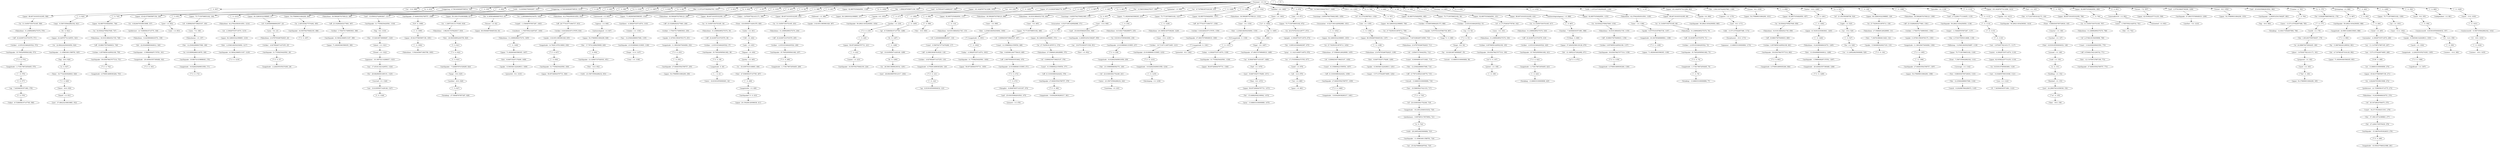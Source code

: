 strict digraph "" {
"('fukushima', 34.919136844521745, 748)";
"(';', 0, 920)";
"('fukushima', -5.5624456071883799, 1093)";
"('japan', 62.935822257731253, 508)";
"(')', 0, 577)";
"('6.9-magnitude', 0, 1336)";
"('strikes', 0.85768591428502106, 1157)";
"(',', 0, 567)";
"('mag-7.3', 0, 688)";
"('no', -13.0, 888)";
"('7.3', 0, 280)";
"('fukushima', 38.599280703768123, 248)";
"('watching', 1.0, 243)";
"('tokyo', -3.6783677821431171, 399)";
"('in', 34.930422795627649, 658)";
"('fukushima', 31.238992985275374, 418)";
"('japan', 45.821575805997156, 271)";
"('7.3-magnitude', 0, 1361)";
"('magnitutde', 1.0, 409)";
"('earthquake', -15.388781953024633, 279)";
"('bigaan', 1.0, 404)";
"('a', 0, 919)";
"('warnings', 0.60507943784621965, 370)";
"(',', 0, 650)";
"('japan', 75.77150709653182, 164)";
"('";
"('triggering', 0.73814049285708516, 744)";
"('earthquake', 23.910688461333905, 1232)";
"('earthquake', 43.560423668513167, 1218)";
"('7.3', 0, 1219)";
"('miles', 1.0, 401)";
"('a', 0, 947)";
"('.', 0, 335)";
"('the', -17.797412488259909, 649)";
"('``', 0, 850)";
"('in', 31.316507354753185, 69)";
"('earthquake', 43.560423668513167, 389)";
"('with', -5.4165082750002007, 163)";
"('japan', 88.607191935332395, 68)";
"('triggering', 0.73814049285708516, 1212)";
"(',', 0, 20)";
"('7.3', 0, 663)";
"('with', -28.249524825000606, 723)";
"('coast', -3.3222928299403591, 770)";
"('earthquake', 59.280211834256583, 965)";
"('earthquake', 47.490370709949019, 1209)";
"('";
"('fukushima', 38.599280703768123, 386)";
"('earthquake', 23.910688461333905, 1106)";
"('in', 27.702591913878713, 374)";
"('at', -2.309297535714574, 1215)";
"('earthquake', -3.5989408287170761, 341)";
"('of', 5.2404690886902507, 22)";
"('am', -5.5711570428574895, 268)";
"('evacuation', -0.52371901428582968, 1451)";
"('in', 27.702591913878713, 709)";
"('japan', 75.77150709653182, 1300)";
"('.', 0, 493)";
"('new', 1.0, 853)";
"('fukushima', 38.599280703768123, 1390)";
"('hits', -2.2548146450254904, 1000)";
"('japan', 71.492945483598305, 1190)";
"('been', -34.77324383928643, 928)";
"(',', 0, 385)";
"('hits', -9.649735207179269, 1408)";
"('off', 2.6657858505553662, 470)";
"('a', 0, 1316)";
"('fukushima', 31.238992985275374, 768)";
"('large', -9.0, 54)";
"(')', 0, 821)";
"('quake', -5.5404983020027103, 133)";
"('in', 31.316507354753185, 767)";
"('following', -5.2548146450254887, 1139)";
"('earthquake', 31.77058254420561, 839)";
"('earthquake', -3.5989408287170761, 1267)";
"('";
"('at', -13.666033100000806, 270)";
"('.magnitude', 0, 40)";
"('-', 0, 473)";
"('fukushima', 42.279424563014501, 1214)";
"('7.3', 0, 990)";
"('in', 31.316507354753185, 34)";
"('earthquake', 59.280211834256583, 1136)";
"('earthquake', 16.050794378462193, 496)";
"('earthquake', -11.458834911588781, 724)";
"('off', 12.999339387916525, 118)";
"('fukushima', 31.238992985275374, 104)";
"(';', 0, 1087)";
"('agency', 1.0, 646)";
"('.', 0, 816)";
"('7.3-magnitude', 0, 1001)";
"('newstalk1010', 1.0, 902)";
"('and', -25.630355662919541, 949)";
"('";
"('japan', 54.378699031864208, 648)";
"('a', 0, 60)";
"('flee', 0.10721073928562763, 1401)";
"('7.3', 0, 53)";
"('-', 0, 831)";
"('earthquake', 47.490370709949019, 1468)";
"('shaken', 1.0, 1104)";
"('a', 0, 644)";
"('news', -13.571157042857486, 785)";
"('japan', 71.492945483598305, 1407)";
"('announced', 1.0, 645)";
"('reutersworld', -9.3567355642862342, 1432)";
"(',', 0, 234)";
"('they', -19.0, 156)";
"('``', 0, 97)";
"('7.3', 0, 1189)";
"('--', 0, 576)";
"('-', 0, 1101)";
"('7.3', 0, 822)";
"('of', 14.137410907823, 1194)";
"('in', -1.2087316131170383, 818)";
"('japan', 37.264452580130126, 870)";
"('nuclear', 1.0, 147)";
"('reuters', -18.0, 1435)";
"(';', 0, 598)";
"('quake', -8.3945481322029813, 1201)";
"('most', 1.0, 183)";
"('earthquake', 59.280211834256583, 988)";
"('japan', 92.88575354826591, 101)";
"('-', 0, 247)";
"('5";
"('magnitude', 1.1739179672054405, 75)";
"('area', -7.0, 166)";
"('magnitude', -29.445643557390468, 342)";
"('japan', 92.88575354826591, 685)";
"('prayers', 1.0, 476)";
"('in', 9.6330147095063694, 236)";
"('prefecture', -7.0474380285716585, 710)";
"('magnitude', -5.630429038260317, 1461)";
"('fukushima', 27.558849126028999, 1455)";
"(',', 0, 32)";
"('am', -10.618595071429148, 1327)";
"(';', 0, 1285)";
"('.', 0, 398)";
"('earthquake', 27.840635502769757, 255)";
"('around', 1.0, 149)";
"('fukushmina', 1.0, 167)";
"('7.3', 0, 219)";
"('far', 1.0, 528)";
"('big', -20.0, 926)";
"('japan', 92.88575354826591, 1153)";
"('fukushima', 23.878705266782625, 24)";
"('earthquake', 31.77058254420561, 1318)";
"('earthquake', 27.840635502769757, 1397)";
"('in', -4.8226470539915098, 272)";
"('tuesday', -7.463946303571861, 868)";
"('japan', 84.328630322398865, 197)";
"(',', 0, 1264)";
"('by', -16.026168739098487, 55)";
"('";
"('&', 0, 922)";
"('do', 0, 1465)";
"('7.3', 0, 74)";
"(',', 0, 201)";
"(',', 0, 114)";
"('powerful', -9.0, 1410)";
"('earthquake', 39.630476627077314, 106)";
"('in', 9.6330147095063694, 1120)";
"('the', -12.254924989937066, 168)";
"('japan', 92.88575354826591, 1149)";
"('a', 0, 1050)";
"('earthquake', -7.5288878701529285, 824)";
"('an', -25.022768664287042, 725)";
"('worried', 1.0, 1326)";
"('japan', 84.328630322398865, 1453)";
"('";
"('hits', -7.1847616864613428, 132)";
"('reactor', 1.0, 146)";
"('fukushima', -9.242589466434751, 274)";
"('watch', -4.309297535714574, 1118)";
"('strikes', -2.0351033464293522, 51)";
"('all', -12.0, 679)";
"('hits', -2.2548146450254904, 1217)";
"('are', -14.044655769333048, 1121)";
"('off', 16.443857233703579, 36)";
"('news', -3.785578521428743, 701)";
"('earthquake', 39.630476627077314, 1158)";
"('earthquake', 35.700529585641462, 573)";
"('7.3', 0, 134)";
"('from', -7.3567355642862342, 1141)";
"('of', -0.69082545739825107, 467)";
"('by', -1.8562187458071104, 365)";
"('magnitude', -29.445643557390468, 1268)";
"('prefecture', -21.725805810714775, 338)";
"('strikes', -2.0351033464293522, 420)";
"('post', 1.0, 852)";
"('magnitude', 14.782611978136963, 836)";
"('earthquake', 39.630476627077314, 751)";
"('and', -0.47951637144692327, 196)";
"('major', -1.154648767857287, 1137)";
"('magnitude', -9.0326025409931958, 171)";
"('a', 0, 151)";
"('tokyo', -8.7258058107147765, 580)";
"('of', -24.416003641752248, 241)";
"('japan', 101.44287677413296, 1052)";
"('magnitude', -5.630429038260317, 381)";
"('sight', 1.0, 525)";
"('fukushima', 23.878705266782625, 1199)";
"('-', 0, 700)";
"('just', -37.484232100819881, 932)";
"('november', -4.309297535714574, 266)";
"('independent', 1.0, 961)";
"('5";
"('in', 31.316507354753185, 569)";
"('japan', 71.492945483598305, 993)";
"('the', 4.3725375050314668, 1138)";
"('no', -4.0, 216)";
"('rt', -16.0, 1433)";
"('from', -8.6185950714291479, 400)";
"('live', -9.8804545785720634, 1143)";
"('in', -26.506139699238332, 1291)";
"('very', 1.0, 1108)";
"('7.3', 0, 1306)";
"(';', 0, 1283)";
"('off', 6.1103036963424202, 378)";
"('today', -4.309297535714574, 1003)";
"('you', 1.0, 1122)";
"('fukushima', -9.242589466434751, 339)";
"('fukushima', 31.238992985275374, 1405)";
"('to', -17.374558402373793, 677)";
"('another', -5.0, 1210)";
"('off', 16.443857233703579, 571)";
"('160', 1.0, 402)";
"(',', 0, 1092)";
"('fukushima', 34.919136844521745, 115)";
"('japan', 67.214383870664776, 597)";
"('strikes', -2.0351033464293522, 72)";
"('gt', -10.618595071429148, 1289)";
"('off', 9.5548215421294742, 771)";
"('fukushima', 38.599280703768123, 1333)";
"(';', 0, 112)";
"('earthquake', 27.840635502769757, 379)";
"('japan', 71.492945483598305, 233)";
"(',', 0, 997)";
"(';', 0, 1288)";
"('off', 16.443857233703579, 205)";
"('in', 34.930422795627649, 747)";
"('japan', 88.607191935332395, 202)";
"('-', 0, 217)";
"('pray', -13.666033100000806, 1475)";
"('fukushima', 42.279424563014501, 832)";
"('fukushima', 34.919136844521745, 659)";
"('sparks', 0.0, 1413)";
"('off', 16.443857233703579, 419)";
"('in', 27.702591913878713, 130)";
"('there', -24.0, 930)";
"('by', -5.3987062441299543, 991)";
"('of', -21.450356368708, 524)";
"('coast', -6.1358809221559554, 468)";
"('.', 0, 463)";
"('magnitude', 11.380438475404084, 1394)";
"('coast', -8.9494690143715481, 713)";
"('quake', 3.0216511885981028, 367)";
"('6.9', 0, 1089)";
"('the', -37.196118732389863, 277)";
"('earthquake', 27.840635502769757, 1088)";
"('coast', -6.1358809221559554, 1457)";
"('powerful', -6.0, 1362)";
"('!', 0, 1113)";
"('japan', 80.050068709465336, 63)";
"('finished', 1.0, 153)";
"('``', 0, 1284)";
"('has', -19.568656237421333, 717)";
"(',', 0, 1406)";
"('to', 2.2693666454234478, 1402)";
"('a', 0, 481)";
"('m7.3', 0, 107)";
"('";
"('strikes', -2.0351033464293522, 37)";
"('m7.3', 0, 872)";
"('strikes', 9.5360536964281373, 686)";
"('for', 9.0926678885566332, 176)";
"('gt', -8.7258058107147765, 1286)";
"('now', -8.0, 1171)";
"('for', 14.546333944278317, 369)";
"('strikes', -4.9278926071437255, 119)";
"('japan', 45.821575805997156, 1091)";
"('magnitude', -2.2282555355274383, 28)";
"('quake', 0.16760135839783175, 1393)";
"('coast', -0.50870473772476288, 117)";
"('potential', 1.0, 946)";
"('on', -6.7197881657434149, 232)";
"('for', -9.9951633064692587, 675)";
"('about', 1.0, 1321)";
"('preliminary', -9.9876653178576902, 721)";
"('earthquake', 59.280211834256583, 1414)";
"(\"'\", 0, 177)";
"('magnitude', 24.989132486335603, 989)";
"('fukushima', 34.919136844521745, 464)";
"('site', 1.0, 1195)";
"('japan', 58.657260644797731, 1340)";
"('another', -20.0, 826)";
"('thoughts', -8.0948760571433187, 474)";
"(',', 0, 1196)";
"('7.3', 0, 1159)";
"('japan', 71.492945483598305, 1102)";
"(\"'s\", 0, 929)";
"('earthquake', 4.2609532541546287, 983)";
"('";
"('japan', 54.378699031864208, 256)";
"('we', 1.0, 680)";
"('urged', -1.154648767857287, 1403)";
"('strikes', 6.6432644357137676, 1359)";
"('namie', 1.0, 223)";
"('7.3', 0, 574)";
"('of', -0.69082545739825107, 1456)";
"('7.3', 0, 172)";
"('earthquake', 35.700529585641462, 421)";
"('large', -11.0, 1107)";
"('they', -8.0, 1472)";
"('that', -6.8330165500004032, 148)";
"('strikes', 0.85768591428502106, 750)";
"('braces', 1.0, 62)";
"('off', 26.777410771064737, 833)";
"('evacuation', -0.52371901428582968, 371)";
"('off', 19.888375079490633, 749)";
"('news', -16.833016550000401, 42)";
"('reports', 1.0, 1170)";
"('quake', -8.3945481322029813, 1303)";
"('of', 11.171763634778749, 102)";
"('";
"('earthquake', 31.77058254420561, 26)";
"('news', -23.356735564286232, 242)";
"('ne', 1.0, 1301)";
"('fukushima', 31.238992985275374, 204)";
"('";
"('7.3', 0, 343)";
"('more', -13.0, 1430)";
"('.', 0, 1226)";
"('fukushima', 23.878705266782625, 711)";
"('japan', 84.328630322398865, 1216)";
"('quake', 0.16760135839783175, 251)";
"('earthquake', 35.700529585641462, 207)";
"('japan', 75.77150709653182, 672)";
"(',', 0, 1356)";
"('off', 19.888375079490633, 1156)";
"('";
"('in', 6.0190992686318978, 169)";
"('residents', -1.7855785214287447, 1404)";
"('of', -24.416003641752248, 719)";
"('7.3', 0, 27)";
"('if', -7.463946303571861, 1123)";
"('.', 0, 372)";
"('quake', 5.8757010187983738, 1187)";
"('in', 31.316507354753185, 203)";
"('!', 0, 599)";
"('of', 2.2748218156459998, 769)";
"(',', 0, 1332)";
"('wall', 1.0, 150)";
"('the', -6.7124374916142173, 144)";
"('japan', 75.77150709653182, 50)";
"('hits', -31.834496893640612, 1266)";
"('that', -8.7258058107147765, 407)";
"('warnings', 0.60507943784621965, 1450)";
"('another', 2.0, 1462)";
"('7.3', 0, 238)";
"('7.3', 0, 39)";
"('magnitude', 4.5760914699383264, 664)";
"('japan', 92.88575354826591, 746)";
"('of', -30.34729818784075, 275)";
"('earthquake', 27.840635502769757, 773)";
"('.', 0, 670)";
"('struck', -13.666033100000806, 56)";
"(',', 0, 1213)";
"('for', 14.546333944278317, 1449)";
"('have', 1.0, 1463)";
"('sparks', 0.0, 964)";
"('magnitude', -9.0326025409931958, 1234)";
"('guys', 1.0, 681)";
"('off', 23.332892925277683, 387)";
"('breaking', -27.54648767857287, 828)";
"('earthquake', 23.910688461333905, 471)";
"(',', 0, 987)";
"('breaking', -12.404173592857894, 786)";
"('out', -3.6783677821431171, 1117)";
"('earth', 1.0, 1304)";
"('!', 0, 1115)";
"('power', 1.0, 108)";
"('2011', 1.0, 1193)";
"('strikes', 3.7504751749993943, 1392)";
"('this', -14.0, 652)";
"('near', -3.0, 999)";
"('japan', 24.428767741329551, 923)";
"('earthquake', 31.77058254420561, 1339)";
"('japan', 92.88575354826591, 1357)";
"('people', -4.309297535714574, 674)";
"('a', 0, 706)";
"('japan', 92.88575354826591, 657)";
"('reuters', -14.0, 360)";
"('strikes', -4.9278926071437255, 25)";
"('just', -24.299470414358538, 154)";
"('.', 0, 707)";
"(';', 0, 684)";
"('.', 0, 49)";
"(',', 0, 100)";
"('22nd', 1.0, 265)";
"(',', 0, 415)";
"('fukushima', 16.518417548289875, 235)";
"('an', -19.97533063571538, 951)";
"('near', -5.0, 465)";
"(',', 0, 867)";
"('issuing', 1.0, 865)";
"('strikes', 0.85768591428502106, 661)";
"('a', 0, 630)";
"('strikes', 0.85768591428502106, 105)";
"('hope', -3.0, 1467)";
"('";
"('earthquake', -11.458834911588781, 925)";
"(',', 0, 527)";
"(',', 0, 1152)";
"('is', -18.43957633148683, 406)";
"('";
"('with', 1.1072107392856285, 1184)";
"('fukushima', 27.558849126028999, 131)";
"('this', -10.0, 600)";
"('7.3', 0, 1233)";
"('first', 1.0, 952)";
"('of', -0.69082545739825107, 165)";
"('japan', 84.328630322398865, 21)";
"(\"'the\", 0, 184)";
"('7.3', 0, 497)";
"(',', 0, 67)";
"('7.3', 0, 1269)";
"('coast', -6.1358809221559554, 377)";
"('.', 0, 1262)";
"('magnitude', 1.1739179672054405, 209)";
"('they', -2.0, 1466)";
"('earthquake', 39.630476627077314, 662)";
"('fukushima', 20.198561407536246, 1229)";
"('near', -11.0, 1302)";
"('earthquake', 47.490370709949019, 1360)";
"('strikes', 3.7504751749993943, 388)";
"('retweeted', 1.0, 903)";
"('prepared', 1.0, 182)";
"('more', -9.0, 355)";
"('developing', 1.0, 1236)";
"('significant', 1.0, 1307)";
"('had', 1.0, 1470)";
"('a', 0, 927)";
"('japan', 101.44287677413296, 963)";
"('7.3', 0, 422)";
"('magnitude', -19.239123049191832, 720)";
"('reutersworld', -6.8330165500004032, 357)";
"('&', 0, 1287)";
"('japan', 54.378699031864208, 494)";
"('japan', 84.328630322398865, 129)";
"('eq', 1.0, 52)";
"('need', 1.0, 678)";
"('world', 1.0, 178)";
"('heard', 1.0, 931)";
"('breaking', -13.666033100000806, 425)";
"('quake', 3.0216511885981028, 835)";
"('magnitude', 1.1739179672054405, 423)";
"('coast', -34.271761844311911, 276)";
"('the', 1.6012937558700457, 179)";
"('7.3', 0, 472)";
"('the', -3.9411937424527963, 1169)";
"('7.3', 0, 1460)";
"('japan', 88.607191935332395, 766)";
"('tsunami', 113, 0)";
"('issues', -9.0, 1030)";
"('with', -23.356735564286232, 653)";
"('japan', 54.378699031864208, 185)";
"(',', 0, 656)";
"(';', 0, 263)";
"('the', -15.026168739098487, 1320)";
"('in', -4.8226470539915098, 337)";
"('now', -13.0, 948)";
"('japan', 50.100137418930686, 817)";
"('in', 24.088676473004245, 180)";
"('off', 26.777410771064737, 1358)";
"('so', -11.249524825000606, 529)";
"('near', -1.0, 1186)";
"(',', 0, 1198)";
"('magnitude', 18.184785480869841, 1188)";
"('japan', 58.657260644797731, 840)";
"('strikes', -2.0351033464293522, 206)";
"('meter', -10.0, 1260)";
"('near', -13.0, 1230)";
"('japan', 84.328630322398865, 373)";
"(\"'ve\", 0, 155)";
"('meteorological', 1.0, 647)";
"('a', 0, 523)";
"('7.3', 0, 837)";
"('off', -0.77873199523168779, 715)";
"('the', -12.254924989937066, 714)";
"('magnitude', -9.0326025409931958, 239)";
"('for', -15.448829362190942, 1474)";
"('and', -25.630355662919541, 475)";
"('off', 23.332892925277683, 249)";
"('earthquake', 31.77058254420561, 1004)";
"('no', -15.0, 526)";
"('japan', 71.492945483598305, 390)";
"('hit', -6.7197881657434149, 992)";
"('i', 0, 1328)";
"('in', 20.474761032129777, 673)";
"(';', 0, 1090)";
"('.', 0, 128)";
"(',', 0, 1228)";
"('strikes', 6.6432644357137676, 834)";
"('japanese', -13.666033100000806, 1174)";
"('(', 0, 579)";
"('7.3', 0, 380)";
"('from', -9.8804545785720634, 145)";
"('for', -29.082994501495151, 1325)";
"('hits', -9.649735207179269, 1200)";
"('3', 0, 1261)";
"('amp', -9.3567355642862342, 921)";
"(\"n't\", 0, 1464)";
"('only', 1.0, 403)";
"('the', -23.339899986582751, 240)";
"('";
"('-', 0, 1389)";
"('possible', 1.0, 1134)";
"('strikes', 3.7504751749993943, 250)";
"('7.3', 0, 121)";
"('and', 3.7122901771318455, 1135)";
"('japan', 58.657260644797731, 1005)";
"('on', -11.114708727897195, 267)";
"('";
"('strikes', -10.713471128572465, 1231)";
"('coverage', 1.0, 1142)";
"('!', 0, 1112)";
"('japan', 20.150206128396036, 411)";
"('big', -16.0, 984)";
"('ap', -7.463946303571861, 578)";
"('japan', 88.607191935332395, 568)";
"('7.3', 0, 752)";
"('off', 16.443857233703579, 71)";
"('(', 0, 823)";
"('fukushima', -9.242589466434751, 1265)";
"('fukushima', 31.238992985275374, 570)";
"('fukushima', 27.558849126028999, 375)";
"('japan', 101.44287677413296, 1412)";
"('last', 1.0, 143)";
"(';', 0, 765)";
"('off', 6.1103036963424202, 1458)";
"('japan', 54.378699031864208, 1353)";
"('struck', -13.666033100000806, 716)";
"('of', 5.2404690886902507, 116)";
"('";
"('.', 0, 408)";
"('7.3', 0, 718)";
"('has', -14.254924989937066, 1105)";
"('magnitude', 4.5760914699383264, 120)";
"('ap', -6.8330165500004032, 123)";
"('fukushima', 31.238992985275374, 70)";
"('big', -9.0, 1319)";
"('near', -3.0, 1334)";
"('japanese', -16.189752114286637, 1323)";
"('japan', 92.88575354826591, 699)";
"('.', 0, 264)";
"('(', 0, 901)";
"('followed', 1.0, 366)";
"('pretty', 1.0, 405)";
"('";
"('hits', -26.904549852204759, 820)";
"('of', -3.656472730442502, 712)";
"('earthquake', 4.2609532541546287, 950)";
"('";
"('building', 1.0, 152)";
"('issues', -7.0, 507)";
"('hits', -12.114708727897199, 772)";
"('earthquake', 23.910688461333905, 237)";
"('broadcaster', -10.0, 1173)";
"('japan', 58.657260644797731, 1473)";
"('japan', 54.378699031864208, 1398)";
"('earthquake', 27.840635502769757, 1459)";
"('area', -3.0, 103)";
"('in', 2.4051838277574262, 495)";
"('!', 0, 1114)";
"('pray', -11.142314085714979, 676)";
"('hit', -22.834496893640612, 340)";
"('japan', 41.543014193063641, 1263)";
"('japan', 88.607191935332395, 416)";
"('earthquake', 35.700529585641462, 38)";
"('japan', 80.050068709465336, 1197)";
"('for', 6.3658348606957915, 61)";
"('japan', 75.77150709653182, 466)";
"('and', -2.575419645736309, 1208)";
"('7.3', 0, 253)";
"('earthquake7.3', 0, 410)";
"('rt', -12.0, 358)";
"('japan', 62.935822257731253, 1119)";
"('hit', -27.22941745579439, 278)";
"('fukushima', 31.238992985275374, 35)";
"('magnitude', 4.5760914699383264, 753)";
"('nhk', -13.571157042857486, 1172)";
"('atm', 1.0, 671)";
"('7.3', 0, 208)";
"('earthquake', 35.700529585641462, 73)";
"('earthquake', 59.280211834256583, 1054)";
"('japan', 45.821575805997156, 336)";
"('of', -0.69082545739825107, 376)";
"('issues', -9.0, 1352)";
"('off', 19.888375079490633, 660)";
"('just', -9.649735207179269, 1471)";
"('fukushima', -1.8823017479420017, 819)";
"('.', 0, 1452)";
"('and', -25.630355662919541, 982)";
"('area', -5.0, 23)";
"('japan', 92.88575354826591, 113)";
"('sparks', 0.0, 1053)";
"('.', 0, 220)";
"('3-meter', 0, 783)";
"('in', 34.930422795627649, 1154)";
"('northern', -4.309297535714574, 1103)";
"('an', -6.0948760571433187, 1469)";
"('hits', -2.2548146450254904, 1335)";
"('magnitude', -43.054337568321998, 281)";
"('watch', -6.2020867964289472, 1145)";
"('magnitude', 11.380438475404084, 252)";
"('in', 27.702591913878713, 1454)";
"(',', 0, 222)";
"('prelim', 1.0, 218)";
"('a', 0, 175)";
"('japan', 58.657260644797731, 221)";
"('quake', -8.3945481322029813, 1409)";
"('friend', 1.0, 1322)";
"('prefecture', -21.725805810714775, 273)";
"('magnitude', 4.5760914699383264, 1160)";
"('magnitude', -2.2282555355274383, 1305)";
"('japan', 75.77150709653182, 1140)";
"('fukushima', 38.599280703768123, 998)";
"('japan', 75.77150709653182, 1227)";
"('the', -9.4836812407756419, 469)";
"('breaking', -13.666033100000806, 77)";
"(',', 0, 745)";
"('and', -10.959032742893847, 1317)";
"('earthquake', 12.120847337026341, 651)";
"('!', 0, 1116)";
"('just', -28.694390976512317, 1292)";
"('meteorologicalagency', 1.0, 866)";
"('prompting', 1.0, 986)";
"('place', -3.6783677821431171, 181)";
"('major', -5.5711570428574895, 1202)";
"('the', -12.254924989937066, 1144)";
"('.', 0, 109)";
"('earthquake', 19.980741419898045, 170)";
"('large', -19.0, 825)";
"('japan', 54.378699031864208, 1031)";
"('fukushima', 42.279424563014501, 1185)";
"('off', 23.332892925277683, 1391)";
"('my', -17.451611621429553, 1324)";
"(';', 0, 262)";
"('&', 0, 1290)";
"('";
"('japan', 84.328630322398865, 708)";
"('strikes', -2.0351033464293522, 572)";
"('fukushima', 34.919136844521745, 1155)";
"('earthquake', 16.050794378462193, 224)";
"('...', 0, 41)";
"('magnitude', 1.1739179672054405, 575)";
"('hit', -21.369523372922682, 871)";
"('in', 31.316507354753185, 417)";
"('a', 0, 722)";
"('in', -22.892224258363854, 924)";
"('today', -4.309297535714574, 1338)";
"('bbc', 1.0, 702)";
"('japan', 88.607191935332395, 33)";
"('7.3', 0, 1395)";
"('quake', 5.8757010187983738, 687)";
"('-', 0, 1299)";
"('fukushima', 34.919136844521745, 748)" -> "('off', 19.888375079490633, 749)";
"(';', 0, 920)" -> "('amp', -9.3567355642862342, 921)";
"(')', 0, 577)" -> "('ap', -7.463946303571861, 578)";
"('6.9-magnitude', 0, 1336)" -> "(':', 0, 1337)";
"('strikes', 0.85768591428502106, 1157)" -> "('earthquake', 39.630476627077314, 1158)";
"(',', 0, 567)" -> "('japan', 88.607191935332395, 568)";
"('7.3', 0, 280)" -> "('magnitude', -43.054337568321998, 281)";
"('fukushima', 38.599280703768123, 248)" -> "('off', 23.332892925277683, 249)";
"('tokyo', -3.6783677821431171, 399)" -> "('from', -8.6185950714291479, 400)";
"('in', 34.930422795627649, 658)" -> "('fukushima', 34.919136844521745, 659)";
"('fukushima', 31.238992985275374, 418)" -> "('off', 16.443857233703579, 419)";
"('japan', 45.821575805997156, 271)" -> "('in', -4.8226470539915098, 272)";
"('7.3-magnitude', 0, 1361)" -> "('powerful', -6.0, 1362)";
"('magnitutde', 1.0, 409)" -> "('earthquake7.3', 0, 410)";
"('earthquake', -15.388781953024633, 279)" -> "('7.3', 0, 280)";
"('bigaan', 1.0, 404)" -> "('pretty', 1.0, 405)";
"('a', 0, 919)" -> "(';', 0, 920)";
"('warnings', 0.60507943784621965, 370)" -> "('evacuation', -0.52371901428582968, 371)";
"(',', 0, 650)" -> "('earthquake', 12.120847337026341, 651)";
"('japan', 75.77150709653182, 164)" -> "('of', -0.69082545739825107, 165)";
"(':', 0, 76)" -> "('breaking', -13.666033100000806, 77)";
"('triggering', 0.73814049285708516, 744)" -> "(',', 0, 745)";
"('earthquake', 23.910688461333905, 1232)" -> "('7.3', 0, 1233)";
"('earthquake', 43.560423668513167, 1218)" -> "('7.3', 0, 1219)";
"('miles', 1.0, 401)" -> "('160', 1.0, 402)";
"('a', 0, 947)" -> "('now', -13.0, 948)";
"('.', 0, 335)" -> "('japan', 45.821575805997156, 336)";
"('the', -17.797412488259909, 649)" -> "(',', 0, 650)";
"('``', 0, 850)" -> "(':', 0, 851)";
"('in', 31.316507354753185, 69)" -> "('fukushima', 31.238992985275374, 70)";
"('earthquake', 43.560423668513167, 389)" -> "('japan', 71.492945483598305, 390)";
"('with', -5.4165082750002007, 163)" -> "('japan', 75.77150709653182, 164)";
"('japan', 88.607191935332395, 68)" -> "('in', 31.316507354753185, 69)";
"('triggering', 0.73814049285708516, 1212)" -> "(',', 0, 1213)";
"(',', 0, 20)" -> "('japan', 84.328630322398865, 21)";
"('7.3', 0, 663)" -> "('magnitude', 4.5760914699383264, 664)";
"('with', -28.249524825000606, 723)" -> "('earthquake', -11.458834911588781, 724)";
"('coast', -3.3222928299403591, 770)" -> "('off', 9.5548215421294742, 771)";
"('earthquake', 47.490370709949019, 1209)" -> "('another', -5.0, 1210)";
"(':', 0, 254)" -> "('earthquake', 27.840635502769757, 255)";
"('fukushima', 38.599280703768123, 386)" -> "('off', 23.332892925277683, 387)";
"('earthquake', 23.910688461333905, 1106)" -> "('large', -11.0, 1107)";
"('in', 27.702591913878713, 374)" -> "('fukushima', 27.558849126028999, 375)";
"('at', -2.309297535714574, 1215)" -> "('japan', 84.328630322398865, 1216)";
"('earthquake', -3.5989408287170761, 341)" -> "('magnitude', -29.445643557390468, 342)";
"('of', 5.2404690886902507, 22)" -> "('area', -5.0, 23)";
"('am', -5.5711570428574895, 268)" -> "('5:50', 0, 269)";
"('evacuation', -0.52371901428582968, 1451)" -> "('.', 0, 1452)";
"('in', 27.702591913878713, 709)" -> "('prefecture', -7.0474380285716585, 710)";
"('japan', 75.77150709653182, 1300)" -> "('ne', 1.0, 1301)";
"('.', 0, 493)" -> "('japan', 54.378699031864208, 494)";
"('fukushima', 38.599280703768123, 1390)" -> "('off', 23.332892925277683, 1391)";
"('hits', -2.2548146450254904, 1000)" -> "('7.3-magnitude', 0, 1001)";
"('been', -34.77324383928643, 928)" -> "(\"'s\", 0, 929)";
"(',', 0, 385)" -> "('fukushima', 38.599280703768123, 386)";
"('hits', -9.649735207179269, 1408)" -> "('quake', -8.3945481322029813, 1409)";
"('off', 2.6657858505553662, 470)" -> "('earthquake', 23.910688461333905, 471)";
"('a', 0, 1316)" -> "('and', -10.959032742893847, 1317)";
"('fukushima', 31.238992985275374, 768)" -> "('of', 2.2748218156459998, 769)";
"('large', -9.0, 54)" -> "('by', -16.026168739098487, 55)";
"(')', 0, 821)" -> "('7.3', 0, 822)";
"('quake', -5.5404983020027103, 133)" -> "('7.3', 0, 134)";
"('in', 31.316507354753185, 767)" -> "('fukushima', 31.238992985275374, 768)";
"('following', -5.2548146450254887, 1139)" -> "('japan', 75.77150709653182, 1140)";
"('earthquake', 31.77058254420561, 839)" -> "('japan', 58.657260644797731, 840)";
"('earthquake', -3.5989408287170761, 1267)" -> "('magnitude', -29.445643557390468, 1268)";
"(':', 0, 1235)" -> "('developing', 1.0, 1236)";
"('at', -13.666033100000806, 270)" -> "('japan', 45.821575805997156, 271)";
"('.magnitude', 0, 40)" -> "('...', 0, 41)";
"('-', 0, 473)" -> "('thoughts', -8.0948760571433187, 474)";
"('fukushima', 42.279424563014501, 1214)" -> "('at', -2.309297535714574, 1215)";
"('7.3', 0, 990)" -> "('by', -5.3987062441299543, 991)";
"('in', 31.316507354753185, 34)" -> "('fukushima', 31.238992985275374, 35)";
"('earthquake', 59.280211834256583, 1136)" -> "('major', -1.154648767857287, 1137)";
"('earthquake', 16.050794378462193, 496)" -> "('7.3', 0, 497)";
"('earthquake', -11.458834911588781, 724)" -> "('an', -25.022768664287042, 725)";
"('off', 12.999339387916525, 118)" -> "('strikes', -4.9278926071437255, 119)";
"('fukushima', 31.238992985275374, 104)" -> "('strikes', 0.85768591428502106, 105)";
"(';', 0, 1087)" -> "('earthquake', 27.840635502769757, 1088)";
"('agency', 1.0, 646)" -> "('meteorological', 1.0, 647)";
"('.', 0, 816)" -> "('japan', 50.100137418930686, 817)";
"('7.3-magnitude', 0, 1001)" -> "(':', 0, 1002)";
"('newstalk1010', 1.0, 902)" -> "('retweeted', 1.0, 903)";
"('and', -25.630355662919541, 949)" -> "('earthquake', 4.2609532541546287, 950)";
"(':', 0, 354)" -> "('more', -9.0, 355)";
"('japan', 54.378699031864208, 648)" -> "('the', -17.797412488259909, 649)";
"('a', 0, 60)" -> "('for', 6.3658348606957915, 61)";
"('flee', 0.10721073928562763, 1401)" -> "('to', 2.2693666454234478, 1402)";
"('7.3', 0, 53)" -> "('large', -9.0, 54)";
"('-', 0, 831)" -> "('fukushima', 42.279424563014501, 832)";
"('earthquake', 47.490370709949019, 1468)" -> "('an', -6.0948760571433187, 1469)";
"('shaken', 1.0, 1104)" -> "('has', -14.254924989937066, 1105)";
"('a', 0, 644)" -> "('announced', 1.0, 645)";
"('news', -13.571157042857486, 785)" -> "('breaking', -12.404173592857894, 786)";
"('japan', 71.492945483598305, 1407)" -> "('hits', -9.649735207179269, 1408)";
"('announced', 1.0, 645)" -> "('agency', 1.0, 646)";
"('reutersworld', -9.3567355642862342, 1432)" -> "('rt', -16.0, 1433)";
"(',', 0, 234)" -> "('fukushima', 16.518417548289875, 235)";
"('7.3', 0, 1189)" -> "('japan', 71.492945483598305, 1190)";
"('--', 0, 576)" -> "(')', 0, 577)";
"('-', 0, 1101)" -> "('japan', 71.492945483598305, 1102)";
"('7.3', 0, 822)" -> "('(', 0, 823)";
"('of', 14.137410907823, 1194)" -> "('site', 1.0, 1195)";
"('in', -1.2087316131170383, 818)" -> "('fukushima', -1.8823017479420017, 819)";
"('japan', 37.264452580130126, 870)" -> "('hit', -21.369523372922682, 871)";
"('nuclear', 1.0, 147)" -> "('that', -6.8330165500004032, 148)";
"(';', 0, 598)" -> "('!', 0, 599)";
"('quake', -8.3945481322029813, 1201)" -> "('major', -5.5711570428574895, 1202)";
"('most', 1.0, 183)" -> "(\"'the\", 0, 184)";
"('earthquake', 59.280211834256583, 988)" -> "('magnitude', 24.989132486335603, 989)";
"('japan', 92.88575354826591, 101)" -> "('of', 11.171763634778749, 102)";
"('-', 0, 247)" -> "('fukushima', 38.599280703768123, 248)";
"('5:56am', 0, 869)" -> "('japan', 37.264452580130126, 870)";
"('magnitude', 1.1739179672054405, 75)" -> "(':', 0, 76)";
"('area', -7.0, 166)" -> "('fukushmina', 1.0, 167)";
"('magnitude', -29.445643557390468, 342)" -> "('7.3', 0, 343)";
"('japan', 92.88575354826591, 685)" -> "('strikes', 9.5360536964281373, 686)";
"('in', 9.6330147095063694, 236)" -> "('earthquake', 23.910688461333905, 237)";
"('prefecture', -7.0474380285716585, 710)" -> "('fukushima', 23.878705266782625, 711)";
"('fukushima', 27.558849126028999, 1455)" -> "('of', -0.69082545739825107, 1456)";
"(',', 0, 32)" -> "('japan', 88.607191935332395, 33)";
"('am', -10.618595071429148, 1327)" -> "('i', 0, 1328)";
"(';', 0, 1285)" -> "('gt', -8.7258058107147765, 1286)";
"('.', 0, 398)" -> "('tokyo', -3.6783677821431171, 399)";
"('earthquake', 27.840635502769757, 255)" -> "('japan', 54.378699031864208, 256)";
"('around', 1.0, 149)" -> "('wall', 1.0, 150)";
"('fukushmina', 1.0, 167)" -> "('the', -12.254924989937066, 168)";
"('7.3', 0, 219)" -> "('.', 0, 220)";
"('far', 1.0, 528)" -> "('so', -11.249524825000606, 529)";
"('big', -20.0, 926)" -> "('a', 0, 927)";
"('japan', 92.88575354826591, 1153)" -> "('in', 34.930422795627649, 1154)";
"('fukushima', 23.878705266782625, 24)" -> "('strikes', -4.9278926071437255, 25)";
"('earthquake', 31.77058254420561, 1318)" -> "('big', -9.0, 1319)";
"('earthquake', 27.840635502769757, 1397)" -> "('japan', 54.378699031864208, 1398)";
"('in', -4.8226470539915098, 272)" -> "('prefecture', -21.725805810714775, 273)";
"('tuesday', -7.463946303571861, 868)" -> "('5:56am', 0, 869)";
"(',', 0, 1264)" -> "('fukushima', -9.242589466434751, 1265)";
"('by', -16.026168739098487, 55)" -> "('struck', -13.666033100000806, 56)";
"(':', 0, 122)" -> "('ap', -6.8330165500004032, 123)";
"('&', 0, 922)" -> "('japan', 24.428767741329551, 923)";
"('do', 0, 1465)" -> "('they', -2.0, 1466)";
"('7.3', 0, 74)" -> "('magnitude', 1.1739179672054405, 75)";
"(',', 0, 201)" -> "('japan', 88.607191935332395, 202)";
"(',', 0, 114)" -> "('fukushima', 34.919136844521745, 115)";
"('earthquake', 39.630476627077314, 106)" -> "('m7.3', 0, 107)";
"('in', 9.6330147095063694, 1120)" -> "('are', -14.044655769333048, 1121)";
"('the', -12.254924989937066, 168)" -> "('in', 6.0190992686318978, 169)";
"('earthquake', -7.5288878701529285, 824)" -> "('large', -19.0, 825)";
"('worried', 1.0, 1326)" -> "('am', -10.618595071429148, 1327)";
"('japan', 84.328630322398865, 1453)" -> "('in', 27.702591913878713, 1454)";
"(':', 0, 960)" -> "('independent', 1.0, 961)";
"('hits', -7.1847616864613428, 132)" -> "('quake', -5.5404983020027103, 133)";
"('reactor', 1.0, 146)" -> "('nuclear', 1.0, 147)";
"('fukushima', -9.242589466434751, 274)" -> "('of', -30.34729818784075, 275)";
"('watch', -4.309297535714574, 1118)" -> "('japan', 62.935822257731253, 1119)";
"('strikes', -2.0351033464293522, 51)" -> "('eq', 1.0, 52)";
"('all', -12.0, 679)" -> "('we', 1.0, 680)";
"('hits', -2.2548146450254904, 1217)" -> "('earthquake', 43.560423668513167, 1218)";
"('are', -14.044655769333048, 1121)" -> "('you', 1.0, 1122)";
"('off', 16.443857233703579, 36)" -> "('strikes', -2.0351033464293522, 37)";
"('news', -3.785578521428743, 701)" -> "('bbc', 1.0, 702)";
"('earthquake', 39.630476627077314, 1158)" -> "('7.3', 0, 1159)";
"('earthquake', 35.700529585641462, 573)" -> "('7.3', 0, 574)";
"('from', -7.3567355642862342, 1141)" -> "('coverage', 1.0, 1142)";
"('of', -0.69082545739825107, 467)" -> "('coast', -6.1358809221559554, 468)";
"('by', -1.8562187458071104, 365)" -> "('followed', 1.0, 366)";
"('magnitude', -29.445643557390468, 1268)" -> "('7.3', 0, 1269)";
"('prefecture', -21.725805810714775, 338)" -> "('fukushima', -9.242589466434751, 339)";
"('strikes', -2.0351033464293522, 420)" -> "('earthquake', 35.700529585641462, 421)";
"('post', 1.0, 852)" -> "('new', 1.0, 853)";
"('magnitude', 14.782611978136963, 836)" -> "('7.3', 0, 837)";
"('earthquake', 39.630476627077314, 751)" -> "('7.3', 0, 752)";
"('and', -0.47951637144692327, 196)" -> "('japan', 84.328630322398865, 197)";
"('major', -1.154648767857287, 1137)" -> "('the', 4.3725375050314668, 1138)";
"('magnitude', -9.0326025409931958, 171)" -> "('7.3', 0, 172)";
"('a', 0, 151)" -> "('building', 1.0, 152)";
"('of', -24.416003641752248, 241)" -> "('news', -23.356735564286232, 242)";
"('japan', 101.44287677413296, 1052)" -> "('sparks', 0.0, 1053)";
"('sight', 1.0, 525)" -> "('no', -15.0, 526)";
"('fukushima', 23.878705266782625, 1199)" -> "('hits', -9.649735207179269, 1200)";
"('-', 0, 700)" -> "('news', -3.785578521428743, 701)";
"('november', -4.309297535714574, 266)" -> "('on', -11.114708727897195, 267)";
"('5:50', 0, 269)" -> "('at', -13.666033100000806, 270)";
"('in', 31.316507354753185, 569)" -> "('fukushima', 31.238992985275374, 570)";
"('the', 4.3725375050314668, 1138)" -> "('following', -5.2548146450254887, 1139)";
"('no', -4.0, 216)" -> "('-', 0, 217)";
"('rt', -16.0, 1433)" -> "(':', 0, 1434)";
"('from', -8.6185950714291479, 400)" -> "('miles', 1.0, 401)";
"('live', -9.8804545785720634, 1143)" -> "('the', -12.254924989937066, 1144)";
"('in', -26.506139699238332, 1291)" -> "('just', -28.694390976512317, 1292)";
"('7.3', 0, 1306)" -> "('significant', 1.0, 1307)";
"(';', 0, 1283)" -> "('``', 0, 1284)";
"('off', 6.1103036963424202, 378)" -> "('earthquake', 27.840635502769757, 379)";
"('today', -4.309297535714574, 1003)" -> "('earthquake', 31.77058254420561, 1004)";
"('you', 1.0, 1122)" -> "('if', -7.463946303571861, 1123)";
"('fukushima', -9.242589466434751, 339)" -> "('hit', -22.834496893640612, 340)";
"('fukushima', 31.238992985275374, 1405)" -> "(',', 0, 1406)";
"('to', -17.374558402373793, 677)" -> "('need', 1.0, 678)";
"('off', 16.443857233703579, 571)" -> "('strikes', -2.0351033464293522, 572)";
"('160', 1.0, 402)" -> "('only', 1.0, 403)";
"(',', 0, 1092)" -> "('fukushima', -5.5624456071883799, 1093)";
"('fukushima', 34.919136844521745, 115)" -> "('of', 5.2404690886902507, 116)";
"('japan', 67.214383870664776, 597)" -> "(';', 0, 598)";
"('strikes', -2.0351033464293522, 72)" -> "('earthquake', 35.700529585641462, 73)";
"('gt', -10.618595071429148, 1289)" -> "('&', 0, 1290)";
"('off', 9.5548215421294742, 771)" -> "('hits', -12.114708727897199, 772)";
"('fukushima', 38.599280703768123, 1333)" -> "('near', -3.0, 1334)";
"(';', 0, 112)" -> "('japan', 92.88575354826591, 113)";
"('earthquake', 27.840635502769757, 379)" -> "('7.3', 0, 380)";
"('japan', 71.492945483598305, 233)" -> "(',', 0, 234)";
"(',', 0, 997)" -> "('fukushima', 38.599280703768123, 998)";
"(';', 0, 1288)" -> "('gt', -10.618595071429148, 1289)";
"('off', 16.443857233703579, 205)" -> "('strikes', -2.0351033464293522, 206)";
"('in', 34.930422795627649, 747)" -> "('fukushima', 34.919136844521745, 748)";
"('japan', 88.607191935332395, 202)" -> "('in', 31.316507354753185, 203)";
"('-', 0, 217)" -> "('prelim', 1.0, 218)";
"('fukushima', 42.279424563014501, 832)" -> "('off', 26.777410771064737, 833)";
"('fukushima', 34.919136844521745, 659)" -> "('off', 19.888375079490633, 660)";
"('sparks', 0.0, 1413)" -> "('earthquake', 59.280211834256583, 1414)";
"('off', 16.443857233703579, 419)" -> "('strikes', -2.0351033464293522, 420)";
"('in', 27.702591913878713, 130)" -> "('fukushima', 27.558849126028999, 131)";
"('there', -24.0, 930)" -> "('heard', 1.0, 931)";
"('by', -5.3987062441299543, 991)" -> "('hit', -6.7197881657434149, 992)";
"('of', -21.450356368708, 524)" -> "('sight', 1.0, 525)";
"('coast', -6.1358809221559554, 468)" -> "('the', -9.4836812407756419, 469)";
"('.', 0, 463)" -> "('fukushima', 34.919136844521745, 464)";
"('magnitude', 11.380438475404084, 1394)" -> "('7.3', 0, 1395)";
"('coast', -8.9494690143715481, 713)" -> "('the', -12.254924989937066, 714)";
"('6.9', 0, 1089)" -> "(';', 0, 1090)";
"('the', -37.196118732389863, 277)" -> "('hit', -27.22941745579439, 278)";
"('earthquake', 27.840635502769757, 1088)" -> "('6.9', 0, 1089)";
"('coast', -6.1358809221559554, 1457)" -> "('off', 6.1103036963424202, 1458)";
"('!', 0, 1113)" -> "('!', 0, 1114)";
"('finished', 1.0, 153)" -> "('just', -24.299470414358538, 154)";
"('``', 0, 1284)" -> "(';', 0, 1285)";
"('has', -19.568656237421333, 717)" -> "('7.3', 0, 718)";
"(',', 0, 1406)" -> "('japan', 71.492945483598305, 1407)";
"('to', 2.2693666454234478, 1402)" -> "('urged', -1.154648767857287, 1403)";
"('m7.3', 0, 107)" -> "('power', 1.0, 108)";
"(':', 0, 424)" -> "('breaking', -13.666033100000806, 425)";
"('strikes', -2.0351033464293522, 37)" -> "('earthquake', 35.700529585641462, 38)";
"('strikes', 9.5360536964281373, 686)" -> "('quake', 5.8757010187983738, 687)";
"('for', 9.0926678885566332, 176)" -> "(\"'\", 0, 177)";
"('gt', -8.7258058107147765, 1286)" -> "('&', 0, 1287)";
"('now', -8.0, 1171)" -> "('nhk', -13.571157042857486, 1172)";
"('for', 14.546333944278317, 369)" -> "('warnings', 0.60507943784621965, 370)";
"('strikes', -4.9278926071437255, 119)" -> "('magnitude', 4.5760914699383264, 120)";
"('japan', 45.821575805997156, 1091)" -> "(',', 0, 1092)";
"('quake', 0.16760135839783175, 1393)" -> "('magnitude', 11.380438475404084, 1394)";
"('coast', -0.50870473772476288, 117)" -> "('off', 12.999339387916525, 118)";
"('potential', 1.0, 946)" -> "('a', 0, 947)";
"('on', -6.7197881657434149, 232)" -> "('japan', 71.492945483598305, 233)";
"('for', -9.9951633064692587, 675)" -> "('pray', -11.142314085714979, 676)";
"('about', 1.0, 1321)" -> "('friend', 1.0, 1322)";
"('preliminary', -9.9876653178576902, 721)" -> "('a', 0, 722)";
"(\"'\", 0, 177)" -> "('world', 1.0, 178)";
"('magnitude', 24.989132486335603, 989)" -> "('7.3', 0, 990)";
"('fukushima', 34.919136844521745, 464)" -> "('near', -5.0, 465)";
"('site', 1.0, 1195)" -> "(',', 0, 1196)";
"('another', -20.0, 826)" -> "(':', 0, 827)";
"('thoughts', -8.0948760571433187, 474)" -> "('and', -25.630355662919541, 475)";
"(',', 0, 1196)" -> "('japan', 80.050068709465336, 1197)";
"('7.3', 0, 1159)" -> "('magnitude', 4.5760914699383264, 1160)";
"('japan', 71.492945483598305, 1102)" -> "('northern', -4.309297535714574, 1103)";
"(\"'s\", 0, 929)" -> "('there', -24.0, 930)";
"('earthquake', 4.2609532541546287, 983)" -> "('big', -16.0, 984)";
"(':', 0, 1002)" -> "('today', -4.309297535714574, 1003)";
"('we', 1.0, 680)" -> "('guys', 1.0, 681)";
"('urged', -1.154648767857287, 1403)" -> "('residents', -1.7855785214287447, 1404)";
"('strikes', 6.6432644357137676, 1359)" -> "('earthquake', 47.490370709949019, 1360)";
"('namie', 1.0, 223)" -> "('earthquake', 16.050794378462193, 224)";
"('7.3', 0, 574)" -> "('magnitude', 1.1739179672054405, 575)";
"('of', -0.69082545739825107, 1456)" -> "('coast', -6.1358809221559554, 1457)";
"('earthquake', 35.700529585641462, 421)" -> "('7.3', 0, 422)";
"('large', -11.0, 1107)" -> "('very', 1.0, 1108)";
"('they', -8.0, 1472)" -> "('japan', 58.657260644797731, 1473)";
"('that', -6.8330165500004032, 148)" -> "('around', 1.0, 149)";
"('strikes', 0.85768591428502106, 750)" -> "('earthquake', 39.630476627077314, 751)";
"('braces', 1.0, 62)" -> "('japan', 80.050068709465336, 63)";
"('off', 26.777410771064737, 833)" -> "('strikes', 6.6432644357137676, 834)";
"('evacuation', -0.52371901428582968, 371)" -> "('.', 0, 372)";
"('off', 19.888375079490633, 749)" -> "('strikes', 0.85768591428502106, 750)";
"('reports', 1.0, 1170)" -> "('now', -8.0, 1171)";
"('quake', -8.3945481322029813, 1303)" -> "('earth', 1.0, 1304)";
"('of', 11.171763634778749, 102)" -> "('area', -3.0, 103)";
"(':', 0, 851)" -> "('post', 1.0, 852)";
"('earthquake', 31.77058254420561, 26)" -> "('7.3', 0, 27)";
"('news', -23.356735564286232, 242)" -> "('watching', 1.0, 243)";
"('ne', 1.0, 1301)" -> "('near', -11.0, 1302)";
"('fukushima', 31.238992985275374, 204)" -> "('off', 16.443857233703579, 205)";
"(':', 0, 1429)" -> "('more', -13.0, 1430)";
"('more', -13.0, 1430)" -> "(':', 0, 1431)";
"('.', 0, 1226)" -> "('japan', 75.77150709653182, 1227)";
"('fukushima', 23.878705266782625, 711)" -> "('of', -3.656472730442502, 712)";
"('japan', 84.328630322398865, 1216)" -> "('hits', -2.2548146450254904, 1217)";
"('quake', 0.16760135839783175, 251)" -> "('magnitude', 11.380438475404084, 252)";
"('earthquake', 35.700529585641462, 207)" -> "('7.3', 0, 208)";
"('japan', 75.77150709653182, 672)" -> "('in', 20.474761032129777, 673)";
"(',', 0, 1356)" -> "('japan', 92.88575354826591, 1357)";
"('off', 19.888375079490633, 1156)" -> "('strikes', 0.85768591428502106, 1157)";
"(':', 0, 1396)" -> "('earthquake', 27.840635502769757, 1397)";
"('in', 6.0190992686318978, 169)" -> "('earthquake', 19.980741419898045, 170)";
"('residents', -1.7855785214287447, 1404)" -> "('fukushima', 31.238992985275374, 1405)";
"('of', -24.416003641752248, 719)" -> "('magnitude', -19.239123049191832, 720)";
"('7.3', 0, 27)" -> "('magnitude', -2.2282555355274383, 28)";
"('.', 0, 372)" -> "('japan', 84.328630322398865, 373)";
"('quake', 5.8757010187983738, 1187)" -> "('magnitude', 18.184785480869841, 1188)";
"('in', 31.316507354753185, 203)" -> "('fukushima', 31.238992985275374, 204)";
"('!', 0, 599)" -> "('this', -10.0, 600)";
"('of', 2.2748218156459998, 769)" -> "('coast', -3.3222928299403591, 770)";
"(',', 0, 1332)" -> "('fukushima', 38.599280703768123, 1333)";
"('wall', 1.0, 150)" -> "('a', 0, 151)";
"('the', -6.7124374916142173, 144)" -> "('from', -9.8804545785720634, 145)";
"('japan', 75.77150709653182, 50)" -> "('strikes', -2.0351033464293522, 51)";
"('hits', -31.834496893640612, 1266)" -> "('earthquake', -3.5989408287170761, 1267)";
"('that', -8.7258058107147765, 407)" -> "('.', 0, 408)";
"('warnings', 0.60507943784621965, 1450)" -> "('evacuation', -0.52371901428582968, 1451)";
"('another', 2.0, 1462)" -> "('have', 1.0, 1463)";
"('7.3', 0, 238)" -> "('magnitude', -9.0326025409931958, 239)";
"('7.3', 0, 39)" -> "('.magnitude', 0, 40)";
"('japan', 92.88575354826591, 746)" -> "('in', 34.930422795627649, 747)";
"('of', -30.34729818784075, 275)" -> "('coast', -34.271761844311911, 276)";
"('.', 0, 670)" -> "('atm', 1.0, 671)";
"(',', 0, 1213)" -> "('fukushima', 42.279424563014501, 1214)";
"('for', 14.546333944278317, 1449)" -> "('warnings', 0.60507943784621965, 1450)";
"('have', 1.0, 1463)" -> "(\"n't\", 0, 1464)";
"('sparks', 0.0, 964)" -> "('earthquake', 59.280211834256583, 965)";
"('magnitude', -9.0326025409931958, 1234)" -> "(':', 0, 1235)";
"('off', 23.332892925277683, 387)" -> "('strikes', 3.7504751749993943, 388)";
"('earthquake', 23.910688461333905, 471)" -> "('7.3', 0, 472)";
"(',', 0, 987)" -> "('earthquake', 59.280211834256583, 988)";
"('out', -3.6783677821431171, 1117)" -> "('watch', -4.309297535714574, 1118)";
"('earth', 1.0, 1304)" -> "('magnitude', -2.2282555355274383, 1305)";
"('!', 0, 1115)" -> "('!', 0, 1116)";
"('power', 1.0, 108)" -> "('.', 0, 109)";
"('2011', 1.0, 1193)" -> "('of', 14.137410907823, 1194)";
"('strikes', 3.7504751749993943, 1392)" -> "('quake', 0.16760135839783175, 1393)";
"('this', -14.0, 652)" -> "('with', -23.356735564286232, 653)";
"('near', -3.0, 999)" -> "('hits', -2.2548146450254904, 1000)";
"('japan', 24.428767741329551, 923)" -> "('in', -22.892224258363854, 924)";
"('earthquake', 31.77058254420561, 1339)" -> "('japan', 58.657260644797731, 1340)";
"('japan', 92.88575354826591, 1357)" -> "('off', 26.777410771064737, 1358)";
"('people', -4.309297535714574, 674)" -> "('for', -9.9951633064692587, 675)";
"('a', 0, 706)" -> "('.', 0, 707)";
"('japan', 92.88575354826591, 657)" -> "('in', 34.930422795627649, 658)";
"('strikes', -4.9278926071437255, 25)" -> "('earthquake', 31.77058254420561, 26)";
"('just', -24.299470414358538, 154)" -> "(\"'ve\", 0, 155)";
"('.', 0, 707)" -> "('japan', 84.328630322398865, 708)";
"(';', 0, 684)" -> "('japan', 92.88575354826591, 685)";
"('.', 0, 49)" -> "('japan', 75.77150709653182, 50)";
"(',', 0, 100)" -> "('japan', 92.88575354826591, 101)";
"('22nd', 1.0, 265)" -> "('november', -4.309297535714574, 266)";
"(',', 0, 415)" -> "('japan', 88.607191935332395, 416)";
"('fukushima', 16.518417548289875, 235)" -> "('in', 9.6330147095063694, 236)";
"('an', -19.97533063571538, 951)" -> "('first', 1.0, 952)";
"('near', -5.0, 465)" -> "('japan', 75.77150709653182, 466)";
"(',', 0, 867)" -> "('tuesday', -7.463946303571861, 868)";
"('issuing', 1.0, 865)" -> "('meteorologicalagency', 1.0, 866)";
"('strikes', 0.85768591428502106, 661)" -> "('earthquake', 39.630476627077314, 662)";
"('strikes', 0.85768591428502106, 105)" -> "('earthquake', 39.630476627077314, 106)";
"('hope', -3.0, 1467)" -> "('earthquake', 47.490370709949019, 1468)";
"(':', 0, 356)" -> "('reutersworld', -6.8330165500004032, 357)";
"('earthquake', -11.458834911588781, 925)" -> "('big', -20.0, 926)";
"(',', 0, 527)" -> "('far', 1.0, 528)";
"(',', 0, 1152)" -> "('japan', 92.88575354826591, 1153)";
"('is', -18.43957633148683, 406)" -> "('that', -8.7258058107147765, 407)";
"(':', 0, 1434)" -> "('reuters', -18.0, 1435)";
"('with', 1.1072107392856285, 1184)" -> "('fukushima', 42.279424563014501, 1185)";
"('fukushima', 27.558849126028999, 131)" -> "('hits', -7.1847616864613428, 132)";
"('7.3', 0, 1233)" -> "('magnitude', -9.0326025409931958, 1234)";
"('of', -0.69082545739825107, 165)" -> "('area', -7.0, 166)";
"('japan', 84.328630322398865, 21)" -> "('of', 5.2404690886902507, 22)";
"(\"'the\", 0, 184)" -> "('japan', 54.378699031864208, 185)";
"(',', 0, 67)" -> "('japan', 88.607191935332395, 68)";
"('coast', -6.1358809221559554, 377)" -> "('off', 6.1103036963424202, 378)";
"('.', 0, 1262)" -> "('japan', 41.543014193063641, 1263)";
"('they', -2.0, 1466)" -> "('hope', -3.0, 1467)";
"('earthquake', 39.630476627077314, 662)" -> "('7.3', 0, 663)";
"('fukushima', 20.198561407536246, 1229)" -> "('near', -13.0, 1230)";
"('near', -11.0, 1302)" -> "('quake', -8.3945481322029813, 1303)";
"('earthquake', 47.490370709949019, 1360)" -> "('7.3-magnitude', 0, 1361)";
"('strikes', 3.7504751749993943, 388)" -> "('earthquake', 43.560423668513167, 389)";
"('prepared', 1.0, 182)" -> "('most', 1.0, 183)";
"('more', -9.0, 355)" -> "(':', 0, 356)";
"('had', 1.0, 1470)" -> "('just', -9.649735207179269, 1471)";
"('a', 0, 927)" -> "('been', -34.77324383928643, 928)";
"('japan', 101.44287677413296, 963)" -> "('sparks', 0.0, 964)";
"('7.3', 0, 422)" -> "('magnitude', 1.1739179672054405, 423)";
"('magnitude', -19.239123049191832, 720)" -> "('preliminary', -9.9876653178576902, 721)";
"('reutersworld', -6.8330165500004032, 357)" -> "('rt', -12.0, 358)";
"('&', 0, 1287)" -> "(';', 0, 1288)";
"('japan', 54.378699031864208, 494)" -> "('in', 2.4051838277574262, 495)";
"('japan', 84.328630322398865, 129)" -> "('in', 27.702591913878713, 130)";
"('eq', 1.0, 52)" -> "('7.3', 0, 53)";
"('need', 1.0, 678)" -> "('all', -12.0, 679)";
"('world', 1.0, 178)" -> "('the', 1.6012937558700457, 179)";
"('heard', 1.0, 931)" -> "('just', -37.484232100819881, 932)";
"('quake', 3.0216511885981028, 835)" -> "('magnitude', 14.782611978136963, 836)";
"('magnitude', 1.1739179672054405, 423)" -> "(':', 0, 424)";
"('coast', -34.271761844311911, 276)" -> "('the', -37.196118732389863, 277)";
"('the', 1.6012937558700457, 179)" -> "('in', 24.088676473004245, 180)";
"('7.3', 0, 472)" -> "('-', 0, 473)";
"('the', -3.9411937424527963, 1169)" -> "('reports', 1.0, 1170)";
"('7.3', 0, 1460)" -> "('magnitude', -5.630429038260317, 1461)";
"('japan', 88.607191935332395, 766)" -> "('in', 31.316507354753185, 767)";
"('tsunami', 113, 0)" -> "(';', 0, 1087)";
"('tsunami', 113, 0)" -> "('-', 0, 1389)";
"('tsunami', 113, 0)" -> "('.', 0, 335)";
"('tsunami', 113, 0)" -> "('with', 1.1072107392856285, 1184)";
"('tsunami', 113, 0)" -> "(',', 0, 567)";
"('tsunami', 113, 0)" -> "('no', -13.0, 888)";
"('tsunami', 113, 0)" -> "(':', 0, 354)";
"('tsunami', 113, 0)" -> "('a', 0, 1316)";
"('tsunami', 113, 0)" -> "('.', 0, 816)";
"('tsunami', 113, 0)" -> "('a', 0, 60)";
"('tsunami', 113, 0)" -> "('by', -1.8562187458071104, 365)";
"('tsunami', 113, 0)" -> "('the', -3.9411937424527963, 1169)";
"('tsunami', 113, 0)" -> "('-', 0, 831)";
"('tsunami', 113, 0)" -> "('possible', 1.0, 1134)";
"('tsunami', 113, 0)" -> "(',', 0, 67)";
"('tsunami', 113, 0)" -> "('another', 2.0, 1462)";
"('tsunami', 113, 0)" -> "('a', 0, 644)";
"('tsunami', 113, 0)" -> "('2011', 1.0, 1193)";
"('tsunami', 113, 0)" -> "(',', 0, 100)";
"('tsunami', 113, 0)" -> "('issues', -9.0, 1352)";
"('tsunami', 113, 0)" -> "(',', 0, 1332)";
"('tsunami', 113, 0)" -> "('``', 0, 97)";
"('tsunami', 113, 0)" -> "('and', -25.630355662919541, 982)";
"('tsunami', 113, 0)" -> "('a', 0, 481)";
"('tsunami', 113, 0)" -> "('.', 0, 128)";
"('tsunami', 113, 0)" -> "('!', 0, 1112)";
"('tsunami', 113, 0)" -> "('japan', 101.44287677413296, 1052)";
"('tsunami', 113, 0)" -> "('for', 14.546333944278317, 369)";
"('tsunami', 113, 0)" -> "('.', 0, 1226)";
"('tsunami', 113, 0)" -> "('japan', 92.88575354826591, 1149)";
"('tsunami', 113, 0)" -> "('and', -0.47951637144692327, 196)";
"('tsunami', 113, 0)" -> "('.', 0, 463)";
"('tsunami', 113, 0)" -> "('potential', 1.0, 946)";
"('tsunami', 113, 0)" -> "(';', 0, 765)";
"('tsunami', 113, 0)" -> "(':', 0, 960)";
"('tsunami', 113, 0)" -> "('``', 0, 850)";
"('tsunami', 113, 0)" -> "('with', -5.4165082750002007, 163)";
"('tsunami', 113, 0)" -> "('3-meter', 0, 783)";
"('tsunami', 113, 0)" -> "('triggering', 0.73814049285708516, 1212)";
"('tsunami', 113, 0)" -> "('.', 0, 670)";
"('tsunami', 113, 0)" -> "(';', 0, 1283)";
"('tsunami', 113, 0)" -> "('for', 14.546333944278317, 1449)";
"('tsunami', 113, 0)" -> "('no', -4.0, 216)";
"('tsunami', 113, 0)" -> "('last', 1.0, 143)";
"('tsunami', 113, 0)" -> "('a', 0, 919)";
"('tsunami', 113, 0)" -> "('on', -6.7197881657434149, 232)";
"('tsunami', 113, 0)" -> "(',', 0, 32)";
"('tsunami', 113, 0)" -> "('prompting', 1.0, 986)";
"('tsunami', 113, 0)" -> "('.', 0, 398)";
"('tsunami', 113, 0)" -> "('and', -2.575419645736309, 1208)";
"('tsunami', 113, 0)" -> "('japan', 101.44287677413296, 963)";
"('tsunami', 113, 0)" -> "('triggering', 0.73814049285708516, 744)";
"('tsunami', 113, 0)" -> "('-', 0, 247)";
"('tsunami', 113, 0)" -> "(',', 0, 1356)";
"('tsunami', 113, 0)" -> "('.', 0, 493)";
"('tsunami', 113, 0)" -> "(',', 0, 656)";
"('tsunami', 113, 0)" -> "('japan', 92.88575354826591, 699)";
"('tsunami', 113, 0)" -> "('(', 0, 901)";
"('tsunami', 113, 0)" -> "('-', 0, 1101)";
"('tsunami', 113, 0)" -> "('japan', 101.44287677413296, 1412)";
"('tsunami', 113, 0)" -> "(';', 0, 262)";
"('tsunami', 113, 0)" -> "(',', 0, 385)";
"('tsunami', 113, 0)" -> "('japan', 67.214383870664776, 597)";
"('tsunami', 113, 0)" -> "('a', 0, 706)";
"('tsunami', 113, 0)" -> "('flee', 0.10721073928562763, 1401)";
"('tsunami', 113, 0)" -> "(',', 0, 997)";
"('tsunami', 113, 0)" -> "(';', 0, 112)";
"('tsunami', 113, 0)" -> "('issues', -9.0, 1030)";
"('tsunami', 113, 0)" -> "(',', 0, 1152)";
"('tsunami', 113, 0)" -> "(',', 0, 201)";
"('tsunami', 113, 0)" -> "(';', 0, 684)";
"('tsunami', 113, 0)" -> "('.', 0, 49)";
"('tsunami', 113, 0)" -> "('issues', -7.0, 507)";
"('tsunami', 113, 0)" -> "(':', 0, 1429)";
"('tsunami', 113, 0)" -> "(',', 0, 415)";
"('tsunami', 113, 0)" -> "('a', 0, 523)";
"('tsunami', 113, 0)" -> "('issuing', 1.0, 865)";
"('tsunami', 113, 0)" -> "('a', 0, 175)";
"('tsunami', 113, 0)" -> "('a', 0, 630)";
"('tsunami', 113, 0)" -> "(',', 0, 20)";
"('tsunami', 113, 0)" -> "('meter', -10.0, 1260)";
"('tsunami', 113, 0)" -> "('a', 0, 1050)";
"('tsunami', 113, 0)" -> "('-', 0, 1299)";
"('issues', -9.0, 1030)" -> "('japan', 54.378699031864208, 1031)";
"(',', 0, 656)" -> "('japan', 92.88575354826591, 657)";
"(';', 0, 263)" -> "('.', 0, 264)";
"('the', -15.026168739098487, 1320)" -> "('about', 1.0, 1321)";
"('in', -4.8226470539915098, 337)" -> "('prefecture', -21.725805810714775, 338)";
"('now', -13.0, 948)" -> "('and', -25.630355662919541, 949)";
"('japan', 50.100137418930686, 817)" -> "('in', -1.2087316131170383, 818)";
"('in', 24.088676473004245, 180)" -> "('place', -3.6783677821431171, 181)";
"('off', 26.777410771064737, 1358)" -> "('strikes', 6.6432644357137676, 1359)";
"('near', -1.0, 1186)" -> "('quake', 5.8757010187983738, 1187)";
"(',', 0, 1198)" -> "('fukushima', 23.878705266782625, 1199)";
"('magnitude', 18.184785480869841, 1188)" -> "('7.3', 0, 1189)";
"('strikes', -2.0351033464293522, 206)" -> "('earthquake', 35.700529585641462, 207)";
"('meter', -10.0, 1260)" -> "('3', 0, 1261)";
"('near', -13.0, 1230)" -> "('strikes', -10.713471128572465, 1231)";
"('japan', 84.328630322398865, 373)" -> "('in', 27.702591913878713, 374)";
"(\"'ve\", 0, 155)" -> "('they', -19.0, 156)";
"('meteorological', 1.0, 647)" -> "('japan', 54.378699031864208, 648)";
"('a', 0, 523)" -> "('of', -21.450356368708, 524)";
"('7.3', 0, 837)" -> "(':', 0, 838)";
"('off', -0.77873199523168779, 715)" -> "('struck', -13.666033100000806, 716)";
"('the', -12.254924989937066, 714)" -> "('off', -0.77873199523168779, 715)";
"('magnitude', -9.0326025409931958, 239)" -> "('the', -23.339899986582751, 240)";
"('for', -15.448829362190942, 1474)" -> "('pray', -13.666033100000806, 1475)";
"('and', -25.630355662919541, 475)" -> "('prayers', 1.0, 476)";
"('off', 23.332892925277683, 249)" -> "('strikes', 3.7504751749993943, 250)";
"('earthquake', 31.77058254420561, 1004)" -> "('japan', 58.657260644797731, 1005)";
"('no', -15.0, 526)" -> "(',', 0, 527)";
"('hit', -6.7197881657434149, 992)" -> "('japan', 71.492945483598305, 993)";
"('in', 20.474761032129777, 673)" -> "('people', -4.309297535714574, 674)";
"(';', 0, 1090)" -> "('japan', 45.821575805997156, 1091)";
"('.', 0, 128)" -> "('japan', 84.328630322398865, 129)";
"(',', 0, 1228)" -> "('fukushima', 20.198561407536246, 1229)";
"('strikes', 6.6432644357137676, 834)" -> "('quake', 3.0216511885981028, 835)";
"('(', 0, 579)" -> "('tokyo', -8.7258058107147765, 580)";
"('7.3', 0, 380)" -> "('magnitude', -5.630429038260317, 381)";
"('from', -9.8804545785720634, 145)" -> "('reactor', 1.0, 146)";
"('for', -29.082994501495151, 1325)" -> "('worried', 1.0, 1326)";
"('hits', -9.649735207179269, 1200)" -> "('quake', -8.3945481322029813, 1201)";
"('3', 0, 1261)" -> "('.', 0, 1262)";
"('amp', -9.3567355642862342, 921)" -> "('&', 0, 922)";
"(\"n't\", 0, 1464)" -> "('do', 0, 1465)";
"('only', 1.0, 403)" -> "('bigaan', 1.0, 404)";
"('the', -23.339899986582751, 240)" -> "('of', -24.416003641752248, 241)";
"(':', 0, 827)" -> "('breaking', -27.54648767857287, 828)";
"('-', 0, 1389)" -> "('fukushima', 38.599280703768123, 1390)";
"('possible', 1.0, 1134)" -> "('and', 3.7122901771318455, 1135)";
"('strikes', 3.7504751749993943, 250)" -> "('quake', 0.16760135839783175, 251)";
"('7.3', 0, 121)" -> "(':', 0, 122)";
"('and', 3.7122901771318455, 1135)" -> "('earthquake', 59.280211834256583, 1136)";
"('on', -11.114708727897195, 267)" -> "('am', -5.5711570428574895, 268)";
"(':', 0, 1337)" -> "('today', -4.309297535714574, 1338)";
"('strikes', -10.713471128572465, 1231)" -> "('earthquake', 23.910688461333905, 1232)";
"('coverage', 1.0, 1142)" -> "('live', -9.8804545785720634, 1143)";
"('!', 0, 1112)" -> "('!', 0, 1113)";
"('ap', -7.463946303571861, 578)" -> "('(', 0, 579)";
"('japan', 88.607191935332395, 568)" -> "('in', 31.316507354753185, 569)";
"('7.3', 0, 752)" -> "('magnitude', 4.5760914699383264, 753)";
"('off', 16.443857233703579, 71)" -> "('strikes', -2.0351033464293522, 72)";
"('(', 0, 823)" -> "('earthquake', -7.5288878701529285, 824)";
"('fukushima', -9.242589466434751, 1265)" -> "('hits', -31.834496893640612, 1266)";
"('fukushima', 31.238992985275374, 570)" -> "('off', 16.443857233703579, 571)";
"('fukushima', 27.558849126028999, 375)" -> "('of', -0.69082545739825107, 376)";
"('japan', 101.44287677413296, 1412)" -> "('sparks', 0.0, 1413)";
"('last', 1.0, 143)" -> "('the', -6.7124374916142173, 144)";
"(';', 0, 765)" -> "('japan', 88.607191935332395, 766)";
"('off', 6.1103036963424202, 1458)" -> "('earthquake', 27.840635502769757, 1459)";
"('struck', -13.666033100000806, 716)" -> "('has', -19.568656237421333, 717)";
"('of', 5.2404690886902507, 116)" -> "('coast', -0.50870473772476288, 117)";
"(':', 0, 784)" -> "('news', -13.571157042857486, 785)";
"('.', 0, 408)" -> "('magnitutde', 1.0, 409)";
"('7.3', 0, 718)" -> "('of', -24.416003641752248, 719)";
"('has', -14.254924989937066, 1105)" -> "('earthquake', 23.910688461333905, 1106)";
"('magnitude', 4.5760914699383264, 120)" -> "('7.3', 0, 121)";
"('fukushima', 31.238992985275374, 70)" -> "('off', 16.443857233703579, 71)";
"('big', -9.0, 1319)" -> "('the', -15.026168739098487, 1320)";
"('near', -3.0, 1334)" -> "('hits', -2.2548146450254904, 1335)";
"('japanese', -16.189752114286637, 1323)" -> "('my', -17.451611621429553, 1324)";
"('japan', 92.88575354826591, 699)" -> "('-', 0, 700)";
"('.', 0, 264)" -> "('22nd', 1.0, 265)";
"('(', 0, 901)" -> "('newstalk1010', 1.0, 902)";
"('followed', 1.0, 366)" -> "('quake', 3.0216511885981028, 367)";
"('pretty', 1.0, 405)" -> "('is', -18.43957633148683, 406)";
"(':', 0, 1431)" -> "('reutersworld', -9.3567355642862342, 1432)";
"('hits', -26.904549852204759, 820)" -> "(')', 0, 821)";
"('of', -3.656472730442502, 712)" -> "('coast', -8.9494690143715481, 713)";
"('earthquake', 4.2609532541546287, 950)" -> "('an', -19.97533063571538, 951)";
"(':', 0, 359)" -> "('reuters', -14.0, 360)";
"('building', 1.0, 152)" -> "('finished', 1.0, 153)";
"('issues', -7.0, 507)" -> "('japan', 62.935822257731253, 508)";
"('hits', -12.114708727897199, 772)" -> "('earthquake', 27.840635502769757, 773)";
"('earthquake', 23.910688461333905, 237)" -> "('7.3', 0, 238)";
"('broadcaster', -10.0, 1173)" -> "('japanese', -13.666033100000806, 1174)";
"('japan', 58.657260644797731, 1473)" -> "('for', -15.448829362190942, 1474)";
"('earthquake', 27.840635502769757, 1459)" -> "('7.3', 0, 1460)";
"('area', -3.0, 103)" -> "('fukushima', 31.238992985275374, 104)";
"('in', 2.4051838277574262, 495)" -> "('earthquake', 16.050794378462193, 496)";
"('!', 0, 1114)" -> "('!', 0, 1115)";
"('pray', -11.142314085714979, 676)" -> "('to', -17.374558402373793, 677)";
"('hit', -22.834496893640612, 340)" -> "('earthquake', -3.5989408287170761, 341)";
"('japan', 41.543014193063641, 1263)" -> "(',', 0, 1264)";
"('japan', 88.607191935332395, 416)" -> "('in', 31.316507354753185, 417)";
"('earthquake', 35.700529585641462, 38)" -> "('7.3', 0, 39)";
"('japan', 80.050068709465336, 1197)" -> "(',', 0, 1198)";
"('for', 6.3658348606957915, 61)" -> "('braces', 1.0, 62)";
"('japan', 75.77150709653182, 466)" -> "('of', -0.69082545739825107, 467)";
"('and', -2.575419645736309, 1208)" -> "('earthquake', 47.490370709949019, 1209)";
"('7.3', 0, 253)" -> "(':', 0, 254)";
"('earthquake7.3', 0, 410)" -> "('japan', 20.150206128396036, 411)";
"('rt', -12.0, 358)" -> "(':', 0, 359)";
"('japan', 62.935822257731253, 1119)" -> "('in', 9.6330147095063694, 1120)";
"('hit', -27.22941745579439, 278)" -> "('earthquake', -15.388781953024633, 279)";
"('fukushima', 31.238992985275374, 35)" -> "('off', 16.443857233703579, 36)";
"('nhk', -13.571157042857486, 1172)" -> "('broadcaster', -10.0, 1173)";
"('atm', 1.0, 671)" -> "('japan', 75.77150709653182, 672)";
"('7.3', 0, 208)" -> "('magnitude', 1.1739179672054405, 209)";
"('earthquake', 35.700529585641462, 73)" -> "('7.3', 0, 74)";
"('japan', 45.821575805997156, 336)" -> "('in', -4.8226470539915098, 337)";
"('of', -0.69082545739825107, 376)" -> "('coast', -6.1358809221559554, 377)";
"('issues', -9.0, 1352)" -> "('japan', 54.378699031864208, 1353)";
"('off', 19.888375079490633, 660)" -> "('strikes', 0.85768591428502106, 661)";
"('just', -9.649735207179269, 1471)" -> "('they', -8.0, 1472)";
"('fukushima', -1.8823017479420017, 819)" -> "('hits', -26.904549852204759, 820)";
"('.', 0, 1452)" -> "('japan', 84.328630322398865, 1453)";
"('and', -25.630355662919541, 982)" -> "('earthquake', 4.2609532541546287, 983)";
"('area', -5.0, 23)" -> "('fukushima', 23.878705266782625, 24)";
"('japan', 92.88575354826591, 113)" -> "(',', 0, 114)";
"('sparks', 0.0, 1053)" -> "('earthquake', 59.280211834256583, 1054)";
"('.', 0, 220)" -> "('japan', 58.657260644797731, 221)";
"('3-meter', 0, 783)" -> "(':', 0, 784)";
"('in', 34.930422795627649, 1154)" -> "('fukushima', 34.919136844521745, 1155)";
"('northern', -4.309297535714574, 1103)" -> "('shaken', 1.0, 1104)";
"('an', -6.0948760571433187, 1469)" -> "('had', 1.0, 1470)";
"('hits', -2.2548146450254904, 1335)" -> "('6.9-magnitude', 0, 1336)";
"('magnitude', 11.380438475404084, 252)" -> "('7.3', 0, 253)";
"('in', 27.702591913878713, 1454)" -> "('fukushima', 27.558849126028999, 1455)";
"(',', 0, 222)" -> "('namie', 1.0, 223)";
"('prelim', 1.0, 218)" -> "('7.3', 0, 219)";
"('a', 0, 175)" -> "('for', 9.0926678885566332, 176)";
"('japan', 58.657260644797731, 221)" -> "(',', 0, 222)";
"('quake', -8.3945481322029813, 1409)" -> "('powerful', -9.0, 1410)";
"('friend', 1.0, 1322)" -> "('japanese', -16.189752114286637, 1323)";
"('prefecture', -21.725805810714775, 273)" -> "('fukushima', -9.242589466434751, 274)";
"('magnitude', -2.2282555355274383, 1305)" -> "('7.3', 0, 1306)";
"('japan', 75.77150709653182, 1140)" -> "('from', -7.3567355642862342, 1141)";
"('fukushima', 38.599280703768123, 998)" -> "('near', -3.0, 999)";
"('japan', 75.77150709653182, 1227)" -> "(',', 0, 1228)";
"('the', -9.4836812407756419, 469)" -> "('off', 2.6657858505553662, 470)";
"(',', 0, 745)" -> "('japan', 92.88575354826591, 746)";
"('and', -10.959032742893847, 1317)" -> "('earthquake', 31.77058254420561, 1318)";
"('earthquake', 12.120847337026341, 651)" -> "('this', -14.0, 652)";
"('!', 0, 1116)" -> "('out', -3.6783677821431171, 1117)";
"('meteorologicalagency', 1.0, 866)" -> "(',', 0, 867)";
"('prompting', 1.0, 986)" -> "(',', 0, 987)";
"('place', -3.6783677821431171, 181)" -> "('prepared', 1.0, 182)";
"('the', -12.254924989937066, 1144)" -> "('watch', -6.2020867964289472, 1145)";
"('earthquake', 19.980741419898045, 170)" -> "('magnitude', -9.0326025409931958, 171)";
"('large', -19.0, 825)" -> "('another', -20.0, 826)";
"('fukushima', 42.279424563014501, 1185)" -> "('near', -1.0, 1186)";
"('off', 23.332892925277683, 1391)" -> "('strikes', 3.7504751749993943, 1392)";
"('my', -17.451611621429553, 1324)" -> "('for', -29.082994501495151, 1325)";
"(';', 0, 262)" -> "(';', 0, 263)";
"('&', 0, 1290)" -> "('in', -26.506139699238332, 1291)";
"(':', 0, 838)" -> "('earthquake', 31.77058254420561, 839)";
"('japan', 84.328630322398865, 708)" -> "('in', 27.702591913878713, 709)";
"('strikes', -2.0351033464293522, 572)" -> "('earthquake', 35.700529585641462, 573)";
"('fukushima', 34.919136844521745, 1155)" -> "('off', 19.888375079490633, 1156)";
"('...', 0, 41)" -> "('news', -16.833016550000401, 42)";
"('magnitude', 1.1739179672054405, 575)" -> "('--', 0, 576)";
"('hit', -21.369523372922682, 871)" -> "('m7.3', 0, 872)";
"('in', 31.316507354753185, 417)" -> "('fukushima', 31.238992985275374, 418)";
"('a', 0, 722)" -> "('with', -28.249524825000606, 723)";
"('in', -22.892224258363854, 924)" -> "('earthquake', -11.458834911588781, 925)";
"('today', -4.309297535714574, 1338)" -> "('earthquake', 31.77058254420561, 1339)";
"('japan', 88.607191935332395, 33)" -> "('in', 31.316507354753185, 34)";
"('7.3', 0, 1395)" -> "(':', 0, 1396)";
"('quake', 5.8757010187983738, 687)" -> "('mag-7.3', 0, 688)";
"('-', 0, 1299)" -> "('japan', 75.77150709653182, 1300)";
}
